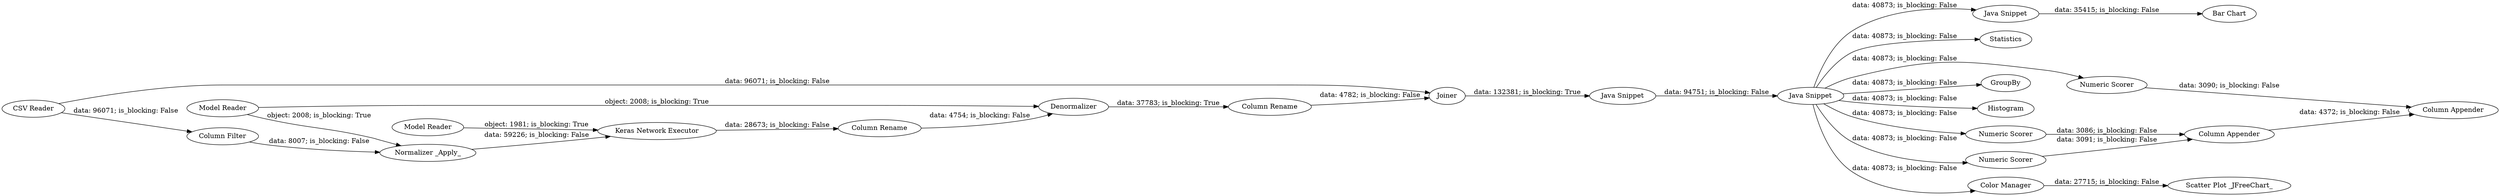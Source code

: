 digraph {
	"-7576908963268544052_27" [label=Denormalizer]
	"-7576908963268544052_26" [label="Column Rename"]
	"-7576908963268544052_69" [label="Column Appender"]
	"-7576908963268544052_57" [label="Java Snippet"]
	"-7576908963268544052_30" [label="Column Rename"]
	"-7576908963268544052_58" [label="Bar Chart"]
	"-7576908963268544052_51" [label=Statistics]
	"-7576908963268544052_64" [label="Model Reader"]
	"-7576908963268544052_42" [label="Numeric Scorer"]
	"-7576908963268544052_3" [label="Java Snippet"]
	"-7576908963268544052_32" [label="Java Snippet"]
	"-7576908963268544052_34" [label=GroupBy]
	"-7576908963268544052_63" [label="Model Reader"]
	"-7576908963268544052_62" [label="CSV Reader"]
	"-7576908963268544052_65" [label=Joiner]
	"-7576908963268544052_23" [label="Keras Network Executor"]
	"-7576908963268544052_61" [label=Histogram]
	"-7576908963268544052_44" [label="Numeric Scorer"]
	"-7576908963268544052_59" [label="Scatter Plot _JFreeChart_"]
	"-7576908963268544052_60" [label="Color Manager"]
	"-7576908963268544052_43" [label="Numeric Scorer"]
	"-7576908963268544052_68" [label="Column Appender"]
	"-7576908963268544052_41" [label="Column Filter"]
	"-7576908963268544052_29" [label="Normalizer _Apply_"]
	"-7576908963268544052_30" -> "-7576908963268544052_65" [label="data: 4782; is_blocking: False"]
	"-7576908963268544052_41" -> "-7576908963268544052_29" [label="data: 8007; is_blocking: False"]
	"-7576908963268544052_63" -> "-7576908963268544052_29" [label="object: 2008; is_blocking: True"]
	"-7576908963268544052_57" -> "-7576908963268544052_58" [label="data: 35415; is_blocking: False"]
	"-7576908963268544052_64" -> "-7576908963268544052_23" [label="object: 1981; is_blocking: True"]
	"-7576908963268544052_60" -> "-7576908963268544052_59" [label="data: 27715; is_blocking: False"]
	"-7576908963268544052_3" -> "-7576908963268544052_43" [label="data: 40873; is_blocking: False"]
	"-7576908963268544052_44" -> "-7576908963268544052_68" [label="data: 3090; is_blocking: False"]
	"-7576908963268544052_69" -> "-7576908963268544052_68" [label="data: 4372; is_blocking: False"]
	"-7576908963268544052_23" -> "-7576908963268544052_26" [label="data: 28673; is_blocking: False"]
	"-7576908963268544052_3" -> "-7576908963268544052_34" [label="data: 40873; is_blocking: False"]
	"-7576908963268544052_62" -> "-7576908963268544052_65" [label="data: 96071; is_blocking: False"]
	"-7576908963268544052_43" -> "-7576908963268544052_69" [label="data: 3091; is_blocking: False"]
	"-7576908963268544052_29" -> "-7576908963268544052_23" [label="data: 59226; is_blocking: False"]
	"-7576908963268544052_63" -> "-7576908963268544052_27" [label="object: 2008; is_blocking: True"]
	"-7576908963268544052_65" -> "-7576908963268544052_32" [label="data: 132381; is_blocking: True"]
	"-7576908963268544052_42" -> "-7576908963268544052_69" [label="data: 3086; is_blocking: False"]
	"-7576908963268544052_3" -> "-7576908963268544052_44" [label="data: 40873; is_blocking: False"]
	"-7576908963268544052_3" -> "-7576908963268544052_61" [label="data: 40873; is_blocking: False"]
	"-7576908963268544052_32" -> "-7576908963268544052_3" [label="data: 94751; is_blocking: False"]
	"-7576908963268544052_3" -> "-7576908963268544052_42" [label="data: 40873; is_blocking: False"]
	"-7576908963268544052_3" -> "-7576908963268544052_51" [label="data: 40873; is_blocking: False"]
	"-7576908963268544052_3" -> "-7576908963268544052_60" [label="data: 40873; is_blocking: False"]
	"-7576908963268544052_3" -> "-7576908963268544052_57" [label="data: 40873; is_blocking: False"]
	"-7576908963268544052_62" -> "-7576908963268544052_41" [label="data: 96071; is_blocking: False"]
	"-7576908963268544052_26" -> "-7576908963268544052_27" [label="data: 4754; is_blocking: False"]
	"-7576908963268544052_27" -> "-7576908963268544052_30" [label="data: 37783; is_blocking: True"]
	rankdir=LR
}
